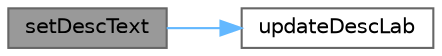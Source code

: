 digraph "setDescText"
{
 // LATEX_PDF_SIZE
  bgcolor="transparent";
  edge [fontname=Helvetica,fontsize=10,labelfontname=Helvetica,labelfontsize=10];
  node [fontname=Helvetica,fontsize=10,shape=box,height=0.2,width=0.4];
  rankdir="LR";
  Node1 [id="Node000001",label="setDescText",height=0.2,width=0.4,color="gray40", fillcolor="grey60", style="filled", fontcolor="black",tooltip="设置描述文本"];
  Node1 -> Node2 [id="edge1_Node000001_Node000002",color="steelblue1",style="solid",tooltip=" "];
  Node2 [id="Node000002",label="updateDescLab",height=0.2,width=0.4,color="grey40", fillcolor="white", style="filled",URL="$class_song_block.html#a0457c6b20fc486df29e8e0b492a7fa73",tooltip="更新描述标签"];
}
